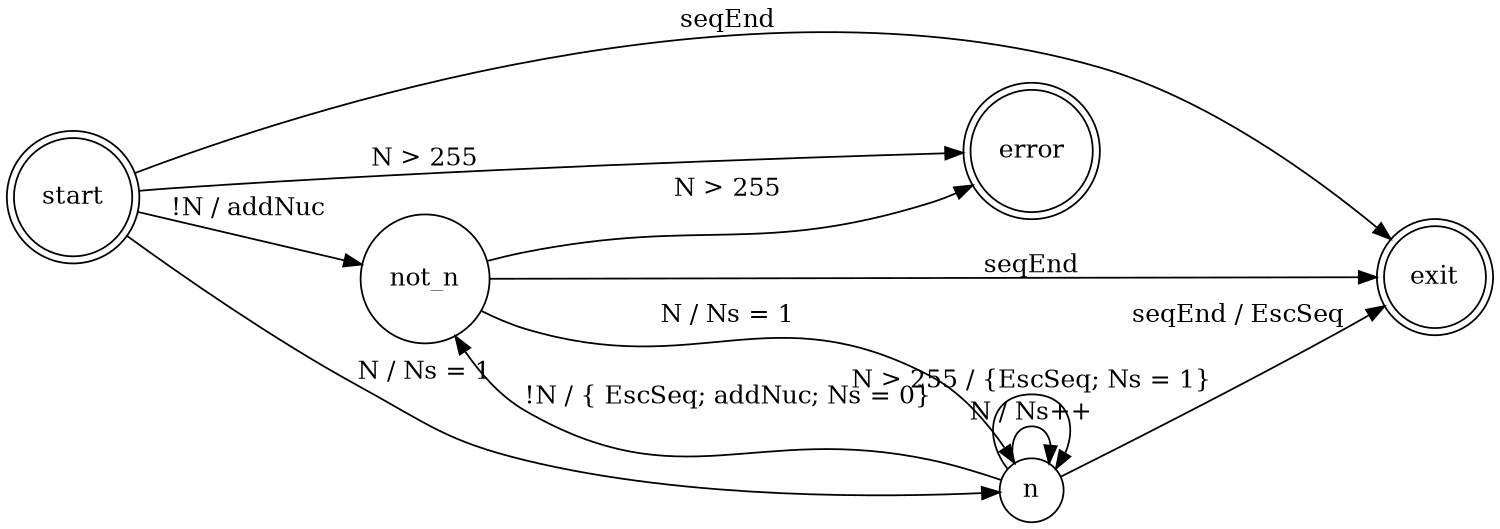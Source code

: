 digraph escape_sequence_fsm {
	rankdir = LR;
	size="10"
	node [shape = doublecircle]; start exit error;
	node [shape = circle];
	start -> not_n [ label = "!N / addNuc" ];
	start -> n [label = "N / Ns = 1" ];
	start -> exit [label = "seqEnd"];
	start -> error [label = "N > 255"];
	not_n -> n [label = "N / Ns = 1"];
	not_n -> exit [label = "seqEnd"];
	not_n -> error [label = "N > 255"];
	n -> not_n [label = "!N / { EscSeq; addNuc; Ns = 0}"];
	n -> n [label= "N / Ns++"];
	n -> n [label= "N > 255 / {EscSeq; Ns = 1}"];
	n -> exit [label = "seqEnd / EscSeq"];	
}
